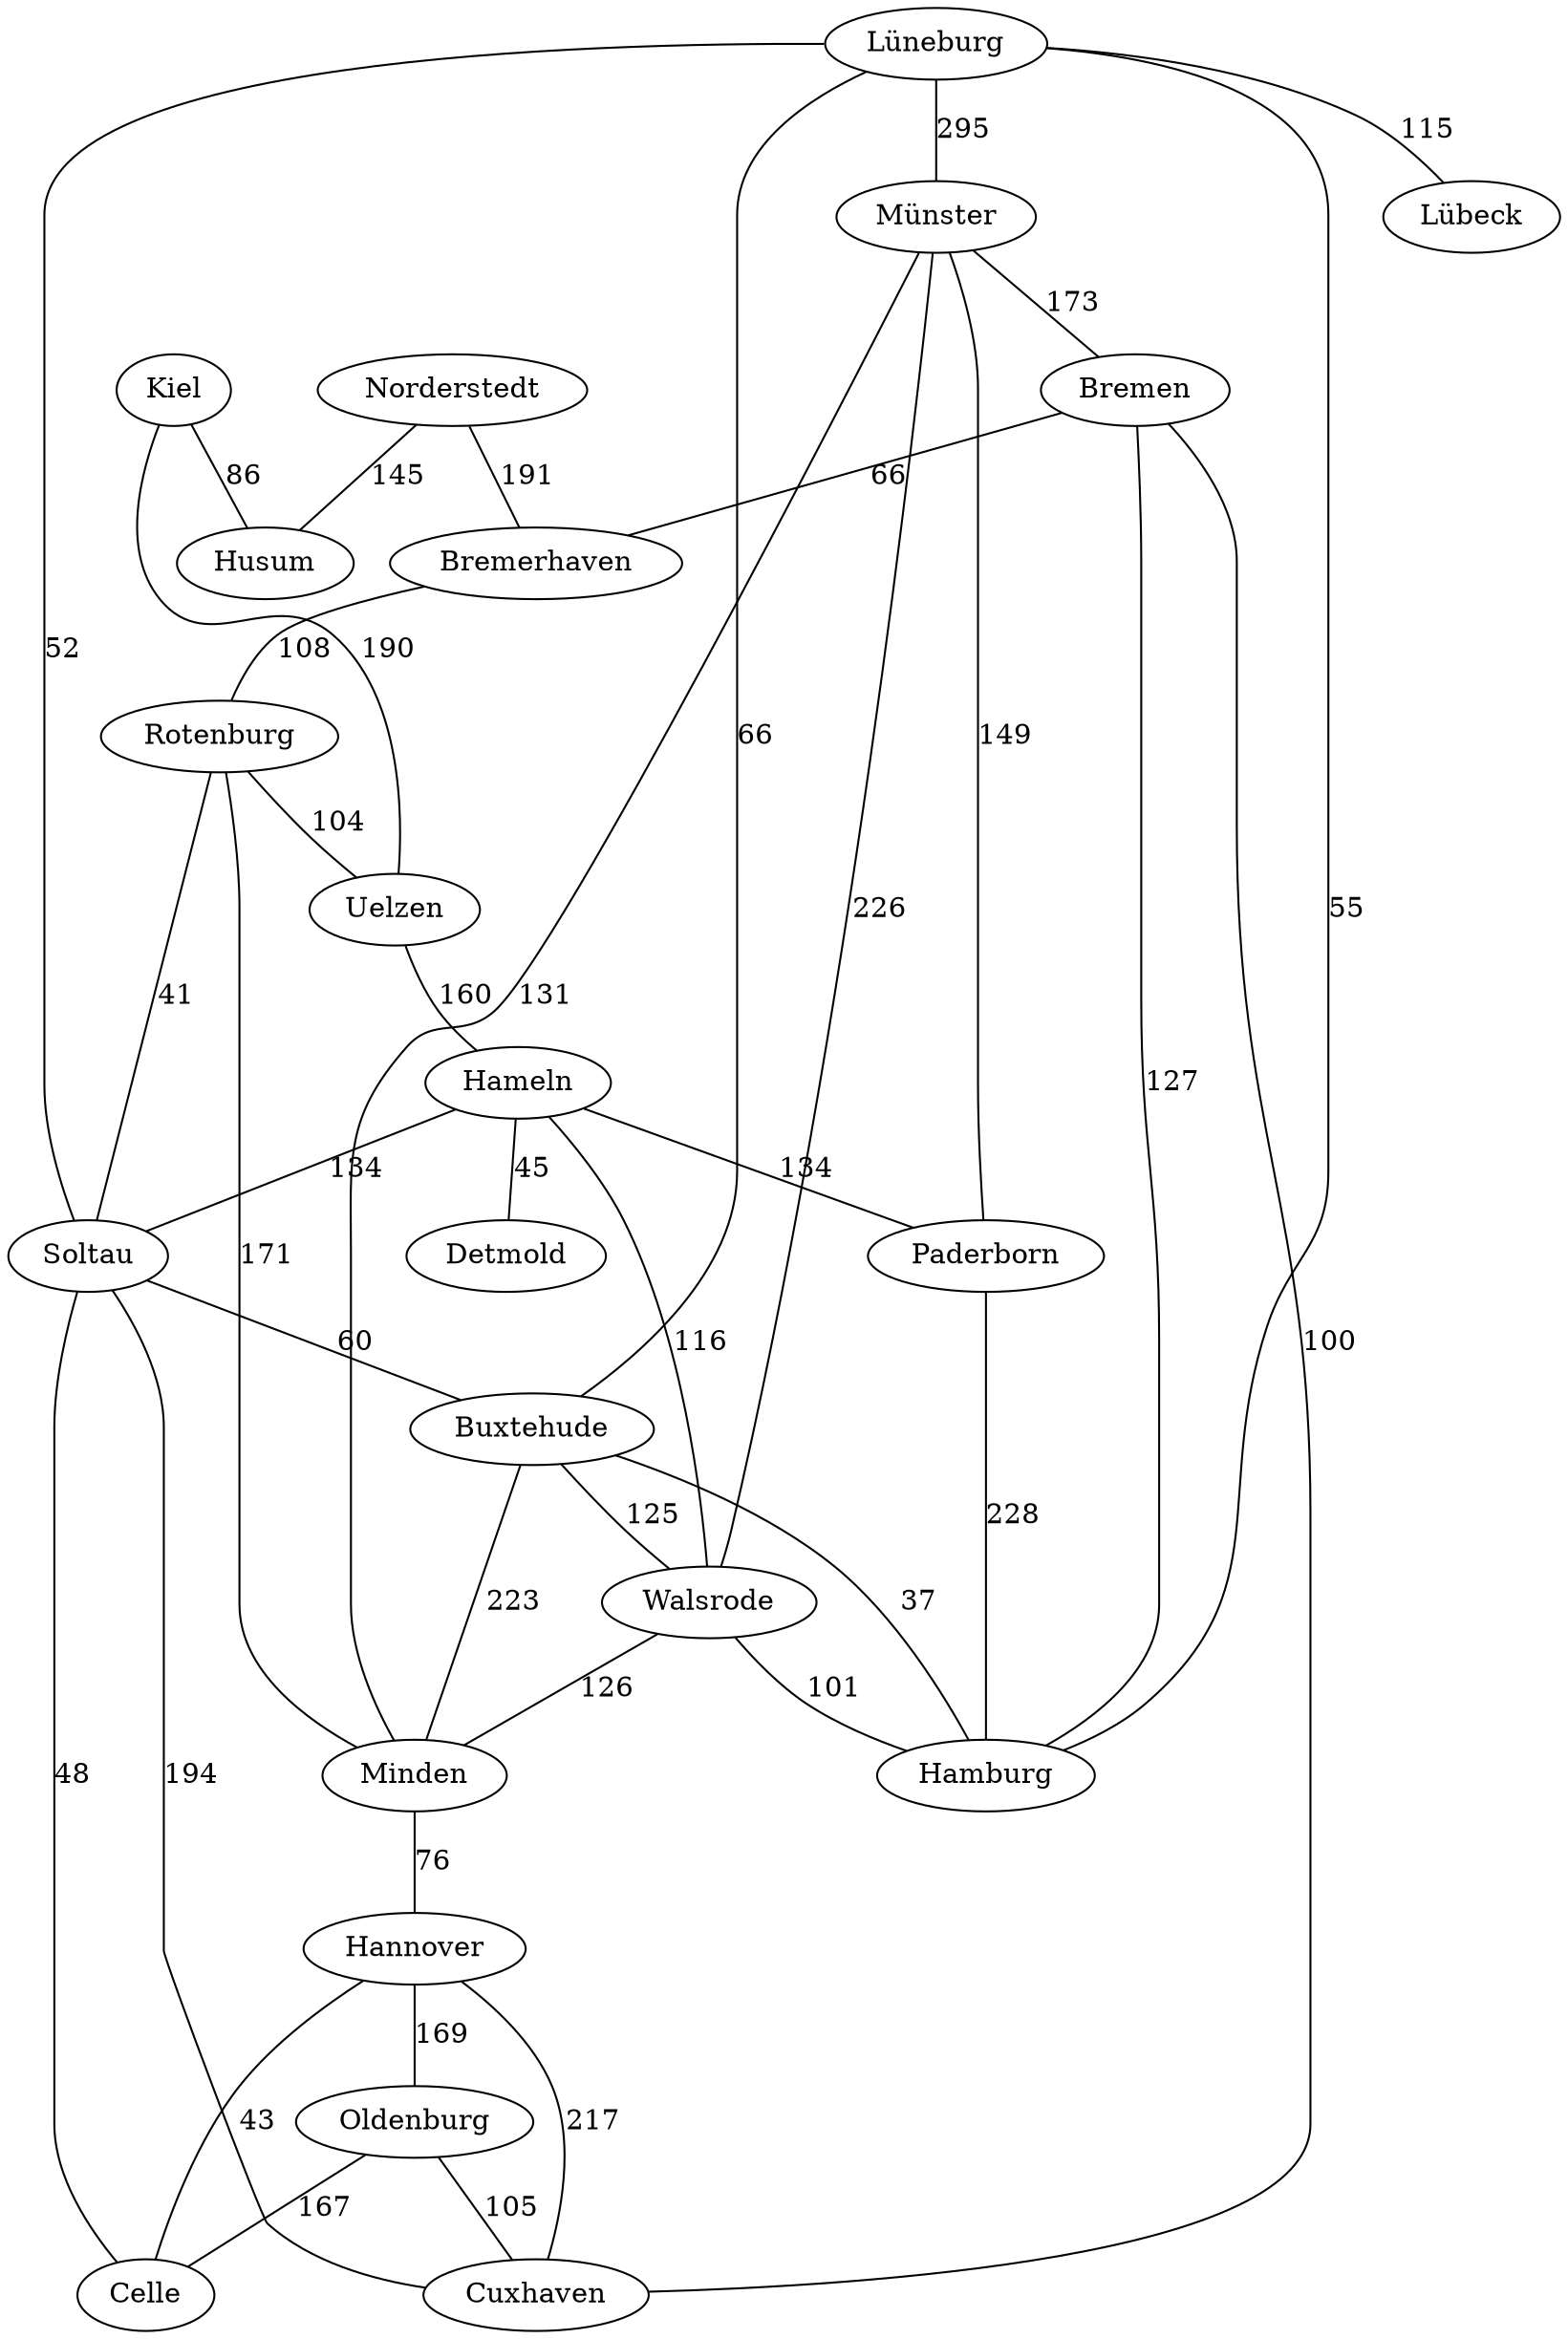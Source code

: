 graph {
Paderborn--Hamburg[label=228];
Bremen--Hamburg[label=127];
Bremen--Bremerhaven[label=66];
Norderstedt--Bremerhaven[label=191];
Norderstedt--Husum[label=145];
Kiel--Husum[label=86];
Lüneburg--Lübeck[label=115];
Lüneburg--Soltau[label=52];
Hameln--Soltau[label=134];
Hameln--Paderborn[label=134];
Hameln--Detmold[label=45];
Münster--Bremen[label=173];
Münster--Minden[label=131];
Minden--Hannover[label=76];
Hannover--Oldenburg[label=169];
Oldenburg--Cuxhaven[label=105];
Cuxhaven--Hannover[label=217];
Cuxhaven--Bremen[label=100];
Bremerhaven--Rotenburg[label=108];
Rotenburg--Soltau[label=41];
Minden--Rotenburg[label=171];
Rotenburg--Uelzen[label=104];
Lüneburg--Buxtehude[label=66];
Uelzen--Hameln[label=160];
Hameln--Walsrode[label=116];
Walsrode--Hamburg[label=101];
Walsrode--Minden[label=126];
Münster--Walsrode[label=226];
Lüneburg--Münster[label=295];
Münster--Paderborn[label=149];
Lüneburg--Hamburg[label=55];
Kiel--Uelzen[label=190];
Oldenburg--Celle[label=167];
Celle--Hannover[label=43];
Celle--Soltau[label=48];
Cuxhaven--Soltau[label=194];
Soltau--Buxtehude[label=60];
Buxtehude--Hamburg[label=37];
Buxtehude--Minden[label=223];
Buxtehude--Walsrode[label=125];
}